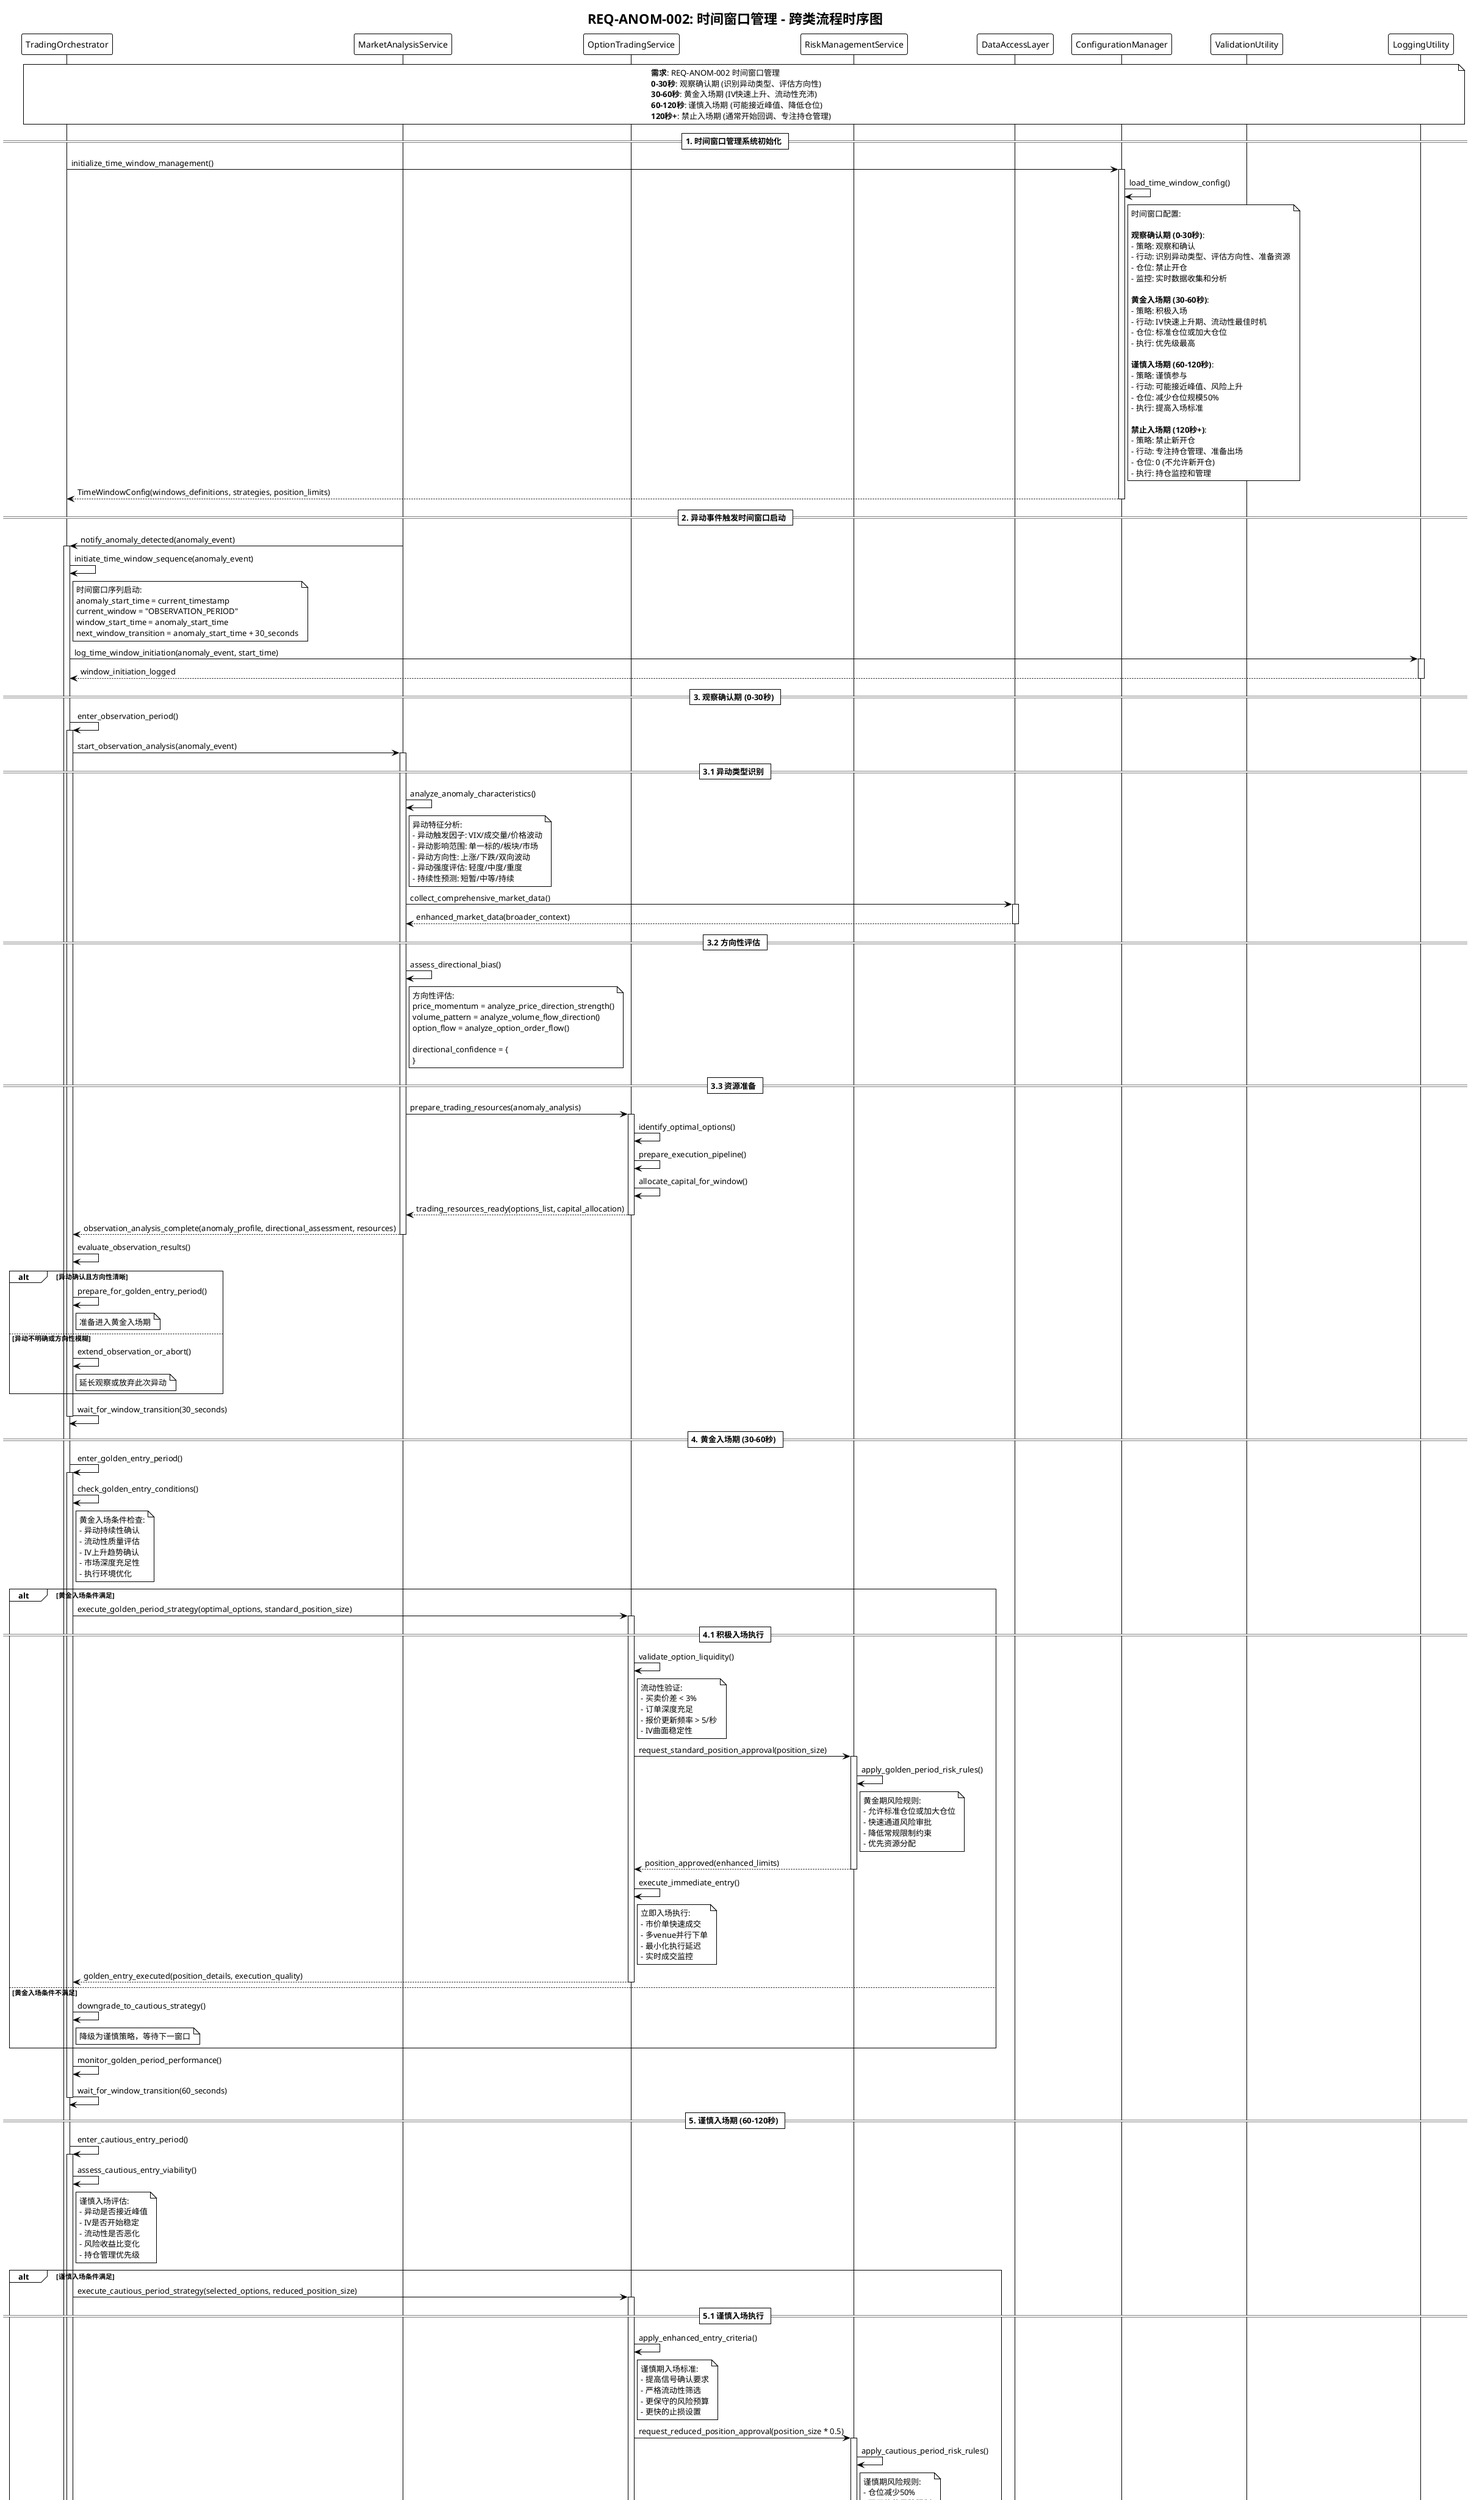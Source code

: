 @startuml REQ-ANOM-002 时间窗口管理流程时序图
!theme plain

title REQ-ANOM-002: 时间窗口管理 - 跨类流程时序图

participant "TradingOrchestrator" as TO
participant "MarketAnalysisService" as MAS
participant "OptionTradingService" as OTS
participant "RiskManagementService" as RMS
participant "DataAccessLayer" as DAL
participant "ConfigurationManager" as CM
participant "ValidationUtility" as VU
participant "LoggingUtility" as LU

note over TO, LU
  **需求**: REQ-ANOM-002 时间窗口管理
  **0-30秒**: 观察确认期 (识别异动类型、评估方向性)
  **30-60秒**: 黄金入场期 (IV快速上升、流动性充沛)  
  **60-120秒**: 谨慎入场期 (可能接近峰值、降低仓位)
  **120秒+**: 禁止入场期 (通常开始回调、专注持仓管理)
end note

== 1. 时间窗口管理系统初始化 ==

TO -> CM: initialize_time_window_management()
activate CM

CM -> CM: load_time_window_config()
note right CM
  时间窗口配置:
  
  **观察确认期 (0-30秒)**:
  - 策略: 观察和确认
  - 行动: 识别异动类型、评估方向性、准备资源
  - 仓位: 禁止开仓
  - 监控: 实时数据收集和分析
  
  **黄金入场期 (30-60秒)**:
  - 策略: 积极入场
  - 行动: IV快速上升期、流动性最佳时机
  - 仓位: 标准仓位或加大仓位
  - 执行: 优先级最高
  
  **谨慎入场期 (60-120秒)**:
  - 策略: 谨慎参与
  - 行动: 可能接近峰值、风险上升
  - 仓位: 减少仓位规模50%
  - 执行: 提高入场标准
  
  **禁止入场期 (120秒+)**:
  - 策略: 禁止新开仓
  - 行动: 专注持仓管理、准备出场
  - 仓位: 0 (不允许新开仓)
  - 执行: 持仓监控和管理
end note

CM --> TO: TimeWindowConfig(windows_definitions, strategies, position_limits)
deactivate CM

== 2. 异动事件触发时间窗口启动 ==

MAS -> TO: notify_anomaly_detected(anomaly_event)
activate TO

TO -> TO: initiate_time_window_sequence(anomaly_event)
note right TO
  时间窗口序列启动:
  anomaly_start_time = current_timestamp
  current_window = "OBSERVATION_PERIOD"
  window_start_time = anomaly_start_time
  next_window_transition = anomaly_start_time + 30_seconds
end note

TO -> LU: log_time_window_initiation(anomaly_event, start_time)
activate LU
LU --> TO: window_initiation_logged
deactivate LU

== 3. 观察确认期 (0-30秒) ==

TO -> TO: enter_observation_period()
activate TO

TO -> MAS: start_observation_analysis(anomaly_event)
activate MAS

== 3.1 异动类型识别 ==

MAS -> MAS: analyze_anomaly_characteristics()
note right MAS
  异动特征分析:
  - 异动触发因子: VIX/成交量/价格波动
  - 异动影响范围: 单一标的/板块/市场
  - 异动方向性: 上涨/下跌/双向波动
  - 异动强度评估: 轻度/中度/重度
  - 持续性预测: 短暂/中等/持续
end note

MAS -> DAL: collect_comprehensive_market_data()
activate DAL
DAL --> MAS: enhanced_market_data(broader_context)
deactivate DAL

== 3.2 方向性评估 ==

MAS -> MAS: assess_directional_bias()
note right MAS
  方向性评估:
  price_momentum = analyze_price_direction_strength()
  volume_pattern = analyze_volume_flow_direction()
  option_flow = analyze_option_order_flow()
  
  directional_confidence = {
      'bullish_probability': calculate_bullish_likelihood(),
      'bearish_probability': calculate_bearish_likelihood(),
      'neutral_probability': calculate_neutral_likelihood(),
      'confidence_level': overall_direction_confidence
  }
end note

== 3.3 资源准备 ==

MAS -> OTS: prepare_trading_resources(anomaly_analysis)
activate OTS

OTS -> OTS: identify_optimal_options()
OTS -> OTS: prepare_execution_pipeline()
OTS -> OTS: allocate_capital_for_window()

OTS --> MAS: trading_resources_ready(options_list, capital_allocation)
deactivate OTS

MAS --> TO: observation_analysis_complete(anomaly_profile, directional_assessment, resources)
deactivate MAS

TO -> TO: evaluate_observation_results()

alt 异动确认且方向性清晰
    TO -> TO: prepare_for_golden_entry_period()
    note right TO: 准备进入黄金入场期
else 异动不明确或方向性模糊
    TO -> TO: extend_observation_or_abort()
    note right TO: 延长观察或放弃此次异动
end

TO -> TO: wait_for_window_transition(30_seconds)
deactivate TO

== 4. 黄金入场期 (30-60秒) ==

TO -> TO: enter_golden_entry_period()
activate TO

TO -> TO: check_golden_entry_conditions()
note right TO
  黄金入场条件检查:
  - 异动持续性确认
  - 流动性质量评估
  - IV上升趋势确认  
  - 市场深度充足性
  - 执行环境优化
end note

alt 黄金入场条件满足
    TO -> OTS: execute_golden_period_strategy(optimal_options, standard_position_size)
    activate OTS
    
    == 4.1 积极入场执行 ==
    
    OTS -> OTS: validate_option_liquidity()
    note right OTS
      流动性验证:
      - 买卖价差 < 3%
      - 订单深度充足
      - 报价更新频率 > 5/秒
      - IV曲面稳定性
    end note
    
    OTS -> RMS: request_standard_position_approval(position_size)
    activate RMS
    
    RMS -> RMS: apply_golden_period_risk_rules()
    note right RMS
      黄金期风险规则:
      - 允许标准仓位或加大仓位
      - 快速通道风险审批
      - 降低常规限制约束
      - 优先资源分配
    end note
    
    RMS --> OTS: position_approved(enhanced_limits)
    deactivate RMS
    
    OTS -> OTS: execute_immediate_entry()
    note right OTS
      立即入场执行:
      - 市价单快速成交
      - 多venue并行下单
      - 最小化执行延迟
      - 实时成交监控
    end note
    
    OTS --> TO: golden_entry_executed(position_details, execution_quality)
    deactivate OTS

else 黄金入场条件不满足
    TO -> TO: downgrade_to_cautious_strategy()
    note right TO: 降级为谨慎策略，等待下一窗口
end

TO -> TO: monitor_golden_period_performance()
TO -> TO: wait_for_window_transition(60_seconds)
deactivate TO

== 5. 谨慎入场期 (60-120秒) ==

TO -> TO: enter_cautious_entry_period()
activate TO

TO -> TO: assess_cautious_entry_viability()
note right TO
  谨慎入场评估:
  - 异动是否接近峰值
  - IV是否开始稳定
  - 流动性是否恶化
  - 风险收益比变化
  - 持仓管理优先级
end note

alt 谨慎入场条件满足
    TO -> OTS: execute_cautious_period_strategy(selected_options, reduced_position_size)
    activate OTS
    
    == 5.1 谨慎入场执行 ==
    
    OTS -> OTS: apply_enhanced_entry_criteria()
    note right OTS
      谨慎期入场标准:
      - 提高信号确认要求
      - 严格流动性筛选
      - 更保守的风险预算
      - 更快的止损设置
    end note
    
    OTS -> RMS: request_reduced_position_approval(position_size * 0.5)
    activate RMS
    
    RMS -> RMS: apply_cautious_period_risk_rules()
    note right RMS
      谨慎期风险规则:
      - 仓位减少50%
      - 更严格的风险限制
      - 缩短持仓时间目标
      - 增强监控频率
    end note
    
    RMS --> OTS: reduced_position_approved(conservative_limits)
    deactivate RMS
    
    OTS -> OTS: execute_selective_entry()
    note right OTS
      选择性入场:
      - 限价单优化价格
      - 分批建仓策略
      - 严格执行质量控制
      - 准备快速出场
    end note
    
    OTS --> TO: cautious_entry_executed(position_details, risk_metrics)
    deactivate OTS

else 谨慎入场风险过高
    TO -> TO: skip_cautious_entry()
    note right TO: 跳过谨慎入场，专注持仓管理
end

TO -> TO: transition_to_position_management_focus()
TO -> TO: wait_for_window_transition(120_seconds)
deactivate TO

== 6. 禁止入场期 (120秒+) ==

TO -> TO: enter_position_management_period()
activate TO

TO -> TO: enforce_no_new_positions_rule()
note right TO
  禁止入场规则:
  - 完全禁止新开仓
  - 专注现有持仓管理
  - 准备出场策略
  - 评估异动后市场状态
end note

== 6.1 持仓管理专注 ==

TO -> OTS: focus_on_position_management()
activate OTS

OTS -> OTS: monitor_existing_positions()
note right OTS
  持仓管理策略:
  - 实时PnL监控
  - Greeks风险评估
  - 出场时机判断
  - 部分止盈操作
end note

OTS -> RMS: assess_position_exit_signals()
activate RMS

RMS -> RMS: analyze_post_anomaly_market_state()
note right RMS
  异动后市场分析:
  - 异动能量消耗评估
  - 回调风险评估
  - 流动性恢复状况
  - 新均衡价格预测
end note

RMS --> OTS: exit_recommendations(timing, strategy, urgency)
deactivate RMS

alt 出场信号触发
    OTS -> OTS: execute_position_exits()
    note right OTS
      出场执行:
      - 优化出场时机
      - 最大化已实现收益
      - 避免流动性陷阱
      - 保护利润成果
    end note

else 继续持有
    OTS -> OTS: maintain_positions_with_enhanced_monitoring()
    note right OTS: 加强监控，准备随时出场
end

OTS --> TO: position_management_actions(exits_executed, ongoing_monitoring)
deactivate OTS

== 6.2 异动周期结束评估 ==

TO -> MAS: evaluate_anomaly_cycle_completion()
activate MAS

MAS -> MAS: assess_market_return_to_normal()
note right MAS
  市场正常化评估:
  - VIX回归正常水平
  - 成交量恢复常规倍数
  - 价格波动降至正常范围
  - 异动影响完全消化
end note

alt 市场恢复正常
    MAS --> TO: anomaly_cycle_completed(market_normalized)
    TO -> TO: reset_time_window_system()
    note right TO: 重置时间窗口系统，准备下次异动
    
else 市场仍处异动状态
    MAS --> TO: anomaly_cycle_ongoing(extended_monitoring)
    TO -> TO: continue_position_management_period()
    note right TO: 继续禁止入场期，等待市场稳定
end
deactivate MAS

deactivate TO

== 7. 时间窗口性能监控 ==

TO -> VU: monitor_time_window_effectiveness()
activate VU

VU -> VU: analyze_window_transition_accuracy()
note right VU
  时间窗口效果分析:
  - 窗口切换准确性
  - 各窗口策略执行质量
  - 时机把握有效性
  - 整体异动周期收益
end note

VU -> VU: calculate_window_performance_metrics()
note right VU
  窗口绩效指标:
  - 观察期: 方向判断准确率
  - 黄金期: 入场执行成功率
  - 谨慎期: 风险控制有效性
  - 管理期: 出场时机优化
end note

VU --> TO: window_performance_analysis(effectiveness_scores, improvement_suggestions)
deactivate VU

== 8. 窗口策略优化 ==

TO -> CM: optimize_time_window_parameters(performance_feedback)
activate CM

CM -> CM: adjust_window_durations()
note right CM
  窗口参数优化:
  - 基于市场特征调整窗口时长
  - 优化窗口切换条件
  - 改进策略执行逻辑
  - 增强风险控制机制
end note

CM -> CM: update_window_strategies()
CM --> TO: optimized_window_config(new_parameters, enhanced_strategies)
deactivate CM

TO -> LU: log_time_window_cycle_completion(performance_summary, optimizations)
activate LU
LU --> TO: cycle_completion_logged
deactivate LU

note over TO, LU
  **验收标准**:
  ✓ 时间窗口自动切换
  ✓ 每个窗口执行不同策略
  ✓ 窗口切换日志记录
  ✓ 支持窗口参数调整
end note

@enduml
